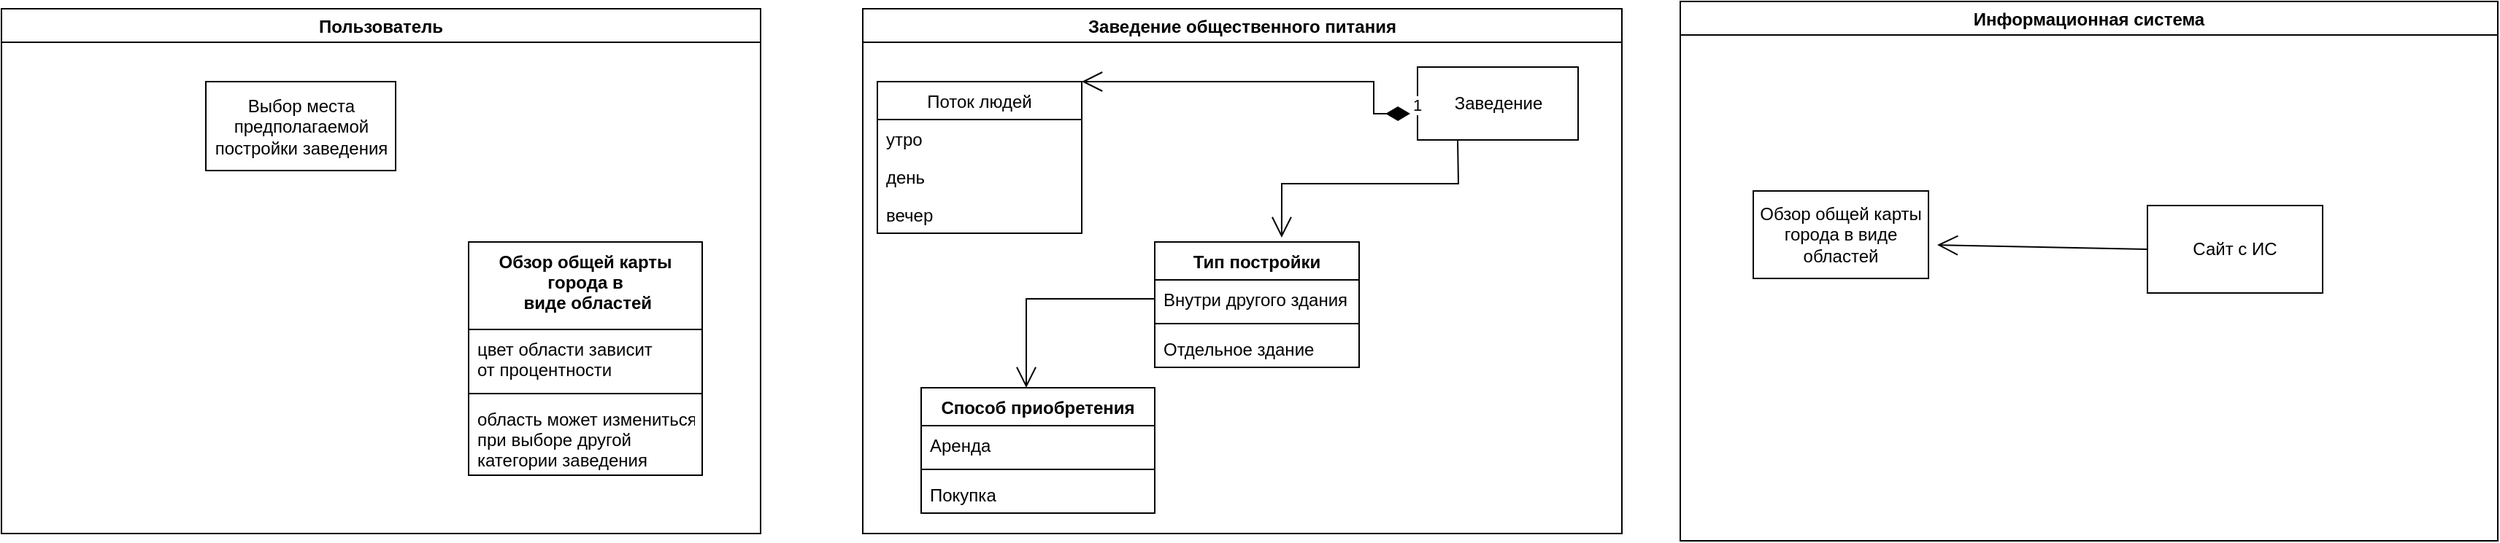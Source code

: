 <mxfile version="20.6.2" type="github">
  <diagram id="f5yUyD6KKq8jayXpuYPE" name="Страница 1">
    <mxGraphModel dx="1662" dy="794" grid="1" gridSize="10" guides="1" tooltips="1" connect="1" arrows="1" fold="1" page="1" pageScale="1" pageWidth="2339" pageHeight="3300" math="0" shadow="0">
      <root>
        <mxCell id="0" />
        <mxCell id="1" parent="0" />
        <mxCell id="iyEZ0BcaZ3wanud6Fexl-11" value="Пользователь" style="swimlane;fillColor=#FFFFFF;startSize=23;" parent="1" vertex="1">
          <mxGeometry x="20" y="10" width="520" height="360" as="geometry" />
        </mxCell>
        <mxCell id="xzQSS38ygDuXOROJ9pQp-28" value="Обзор общей карты &#xa;города в&#xa; виде областей" style="swimlane;fontStyle=1;align=center;verticalAlign=top;childLayout=stackLayout;horizontal=1;startSize=60;horizontalStack=0;resizeParent=1;resizeParentMax=0;resizeLast=0;collapsible=1;marginBottom=0;" parent="iyEZ0BcaZ3wanud6Fexl-11" vertex="1">
          <mxGeometry x="320" y="160" width="160" height="160" as="geometry">
            <mxRectangle x="310" y="40" width="160" height="60" as="alternateBounds" />
          </mxGeometry>
        </mxCell>
        <mxCell id="xzQSS38ygDuXOROJ9pQp-29" value="цвет области зависит &#xa;от процентности" style="text;strokeColor=none;fillColor=none;align=left;verticalAlign=top;spacingLeft=4;spacingRight=4;overflow=hidden;rotatable=0;points=[[0,0.5],[1,0.5]];portConstraint=eastwest;" parent="xzQSS38ygDuXOROJ9pQp-28" vertex="1">
          <mxGeometry y="60" width="160" height="40" as="geometry" />
        </mxCell>
        <mxCell id="xzQSS38ygDuXOROJ9pQp-30" value="" style="line;strokeWidth=1;fillColor=none;align=left;verticalAlign=middle;spacingTop=-1;spacingLeft=3;spacingRight=3;rotatable=0;labelPosition=right;points=[];portConstraint=eastwest;strokeColor=inherit;" parent="xzQSS38ygDuXOROJ9pQp-28" vertex="1">
          <mxGeometry y="100" width="160" height="8" as="geometry" />
        </mxCell>
        <mxCell id="xzQSS38ygDuXOROJ9pQp-31" value="область может измениться &#xa;при выборе другой&#xa;категории заведения&#xa;" style="text;strokeColor=none;fillColor=none;align=left;verticalAlign=top;spacingLeft=4;spacingRight=4;overflow=hidden;rotatable=0;points=[[0,0.5],[1,0.5]];portConstraint=eastwest;" parent="xzQSS38ygDuXOROJ9pQp-28" vertex="1">
          <mxGeometry y="108" width="160" height="52" as="geometry" />
        </mxCell>
        <mxCell id="xzQSS38ygDuXOROJ9pQp-37" value="Выбор места &lt;br&gt;предполагаемой&lt;br&gt;постройки заведения" style="html=1;" parent="iyEZ0BcaZ3wanud6Fexl-11" vertex="1">
          <mxGeometry x="140" y="50" width="130" height="61" as="geometry" />
        </mxCell>
        <mxCell id="iyEZ0BcaZ3wanud6Fexl-12" value="Заведение общественного питания" style="swimlane;fillColor=#FFFFFF;" parent="1" vertex="1">
          <mxGeometry x="610" y="10" width="520" height="360" as="geometry" />
        </mxCell>
        <mxCell id="wwn3d40SEtQBQKHxU6Fn-5" value="Заведение" style="html=1;" vertex="1" parent="iyEZ0BcaZ3wanud6Fexl-12">
          <mxGeometry x="380" y="40" width="110" height="50" as="geometry" />
        </mxCell>
        <mxCell id="wwn3d40SEtQBQKHxU6Fn-10" value="Поток людей" style="swimlane;fontStyle=0;childLayout=stackLayout;horizontal=1;startSize=26;fillColor=none;horizontalStack=0;resizeParent=1;resizeParentMax=0;resizeLast=0;collapsible=1;marginBottom=0;" vertex="1" parent="iyEZ0BcaZ3wanud6Fexl-12">
          <mxGeometry x="10" y="50" width="140" height="104" as="geometry" />
        </mxCell>
        <mxCell id="wwn3d40SEtQBQKHxU6Fn-11" value="утро    " style="text;strokeColor=none;fillColor=none;align=left;verticalAlign=top;spacingLeft=4;spacingRight=4;overflow=hidden;rotatable=0;points=[[0,0.5],[1,0.5]];portConstraint=eastwest;" vertex="1" parent="wwn3d40SEtQBQKHxU6Fn-10">
          <mxGeometry y="26" width="140" height="26" as="geometry" />
        </mxCell>
        <mxCell id="wwn3d40SEtQBQKHxU6Fn-12" value="день" style="text;strokeColor=none;fillColor=none;align=left;verticalAlign=top;spacingLeft=4;spacingRight=4;overflow=hidden;rotatable=0;points=[[0,0.5],[1,0.5]];portConstraint=eastwest;" vertex="1" parent="wwn3d40SEtQBQKHxU6Fn-10">
          <mxGeometry y="52" width="140" height="26" as="geometry" />
        </mxCell>
        <mxCell id="wwn3d40SEtQBQKHxU6Fn-13" value="вечер" style="text;strokeColor=none;fillColor=none;align=left;verticalAlign=top;spacingLeft=4;spacingRight=4;overflow=hidden;rotatable=0;points=[[0,0.5],[1,0.5]];portConstraint=eastwest;" vertex="1" parent="wwn3d40SEtQBQKHxU6Fn-10">
          <mxGeometry y="78" width="140" height="26" as="geometry" />
        </mxCell>
        <mxCell id="wwn3d40SEtQBQKHxU6Fn-18" value="Тип постройки" style="swimlane;fontStyle=1;align=center;verticalAlign=top;childLayout=stackLayout;horizontal=1;startSize=26;horizontalStack=0;resizeParent=1;resizeParentMax=0;resizeLast=0;collapsible=1;marginBottom=0;" vertex="1" parent="iyEZ0BcaZ3wanud6Fexl-12">
          <mxGeometry x="200" y="160" width="140" height="86" as="geometry" />
        </mxCell>
        <mxCell id="wwn3d40SEtQBQKHxU6Fn-19" value="Внутри другого здания" style="text;strokeColor=none;fillColor=none;align=left;verticalAlign=top;spacingLeft=4;spacingRight=4;overflow=hidden;rotatable=0;points=[[0,0.5],[1,0.5]];portConstraint=eastwest;" vertex="1" parent="wwn3d40SEtQBQKHxU6Fn-18">
          <mxGeometry y="26" width="140" height="26" as="geometry" />
        </mxCell>
        <mxCell id="wwn3d40SEtQBQKHxU6Fn-20" value="" style="line;strokeWidth=1;fillColor=none;align=left;verticalAlign=middle;spacingTop=-1;spacingLeft=3;spacingRight=3;rotatable=0;labelPosition=right;points=[];portConstraint=eastwest;strokeColor=inherit;" vertex="1" parent="wwn3d40SEtQBQKHxU6Fn-18">
          <mxGeometry y="52" width="140" height="8" as="geometry" />
        </mxCell>
        <mxCell id="wwn3d40SEtQBQKHxU6Fn-21" value="Отдельное здание" style="text;strokeColor=none;fillColor=none;align=left;verticalAlign=top;spacingLeft=4;spacingRight=4;overflow=hidden;rotatable=0;points=[[0,0.5],[1,0.5]];portConstraint=eastwest;" vertex="1" parent="wwn3d40SEtQBQKHxU6Fn-18">
          <mxGeometry y="60" width="140" height="26" as="geometry" />
        </mxCell>
        <mxCell id="wwn3d40SEtQBQKHxU6Fn-24" value="Способ приобретения" style="swimlane;fontStyle=1;align=center;verticalAlign=top;childLayout=stackLayout;horizontal=1;startSize=26;horizontalStack=0;resizeParent=1;resizeParentMax=0;resizeLast=0;collapsible=1;marginBottom=0;" vertex="1" parent="iyEZ0BcaZ3wanud6Fexl-12">
          <mxGeometry x="40" y="260" width="160" height="86" as="geometry" />
        </mxCell>
        <mxCell id="wwn3d40SEtQBQKHxU6Fn-25" value="Аренда" style="text;strokeColor=none;fillColor=none;align=left;verticalAlign=top;spacingLeft=4;spacingRight=4;overflow=hidden;rotatable=0;points=[[0,0.5],[1,0.5]];portConstraint=eastwest;" vertex="1" parent="wwn3d40SEtQBQKHxU6Fn-24">
          <mxGeometry y="26" width="160" height="26" as="geometry" />
        </mxCell>
        <mxCell id="wwn3d40SEtQBQKHxU6Fn-26" value="" style="line;strokeWidth=1;fillColor=none;align=left;verticalAlign=middle;spacingTop=-1;spacingLeft=3;spacingRight=3;rotatable=0;labelPosition=right;points=[];portConstraint=eastwest;strokeColor=inherit;" vertex="1" parent="wwn3d40SEtQBQKHxU6Fn-24">
          <mxGeometry y="52" width="160" height="8" as="geometry" />
        </mxCell>
        <mxCell id="wwn3d40SEtQBQKHxU6Fn-27" value="Покупка" style="text;strokeColor=none;fillColor=none;align=left;verticalAlign=top;spacingLeft=4;spacingRight=4;overflow=hidden;rotatable=0;points=[[0,0.5],[1,0.5]];portConstraint=eastwest;" vertex="1" parent="wwn3d40SEtQBQKHxU6Fn-24">
          <mxGeometry y="60" width="160" height="26" as="geometry" />
        </mxCell>
        <mxCell id="wwn3d40SEtQBQKHxU6Fn-28" value="" style="endArrow=open;endFill=1;endSize=12;html=1;rounded=0;exitX=0;exitY=0.5;exitDx=0;exitDy=0;entryX=0.45;entryY=0;entryDx=0;entryDy=0;entryPerimeter=0;" edge="1" parent="iyEZ0BcaZ3wanud6Fexl-12" source="wwn3d40SEtQBQKHxU6Fn-19" target="wwn3d40SEtQBQKHxU6Fn-24">
          <mxGeometry width="160" relative="1" as="geometry">
            <mxPoint x="150" y="300" as="sourcePoint" />
            <mxPoint x="310" y="300" as="targetPoint" />
            <Array as="points">
              <mxPoint x="112" y="199" />
            </Array>
          </mxGeometry>
        </mxCell>
        <mxCell id="wwn3d40SEtQBQKHxU6Fn-30" value="1" style="endArrow=open;html=1;endSize=12;startArrow=diamondThin;startSize=14;startFill=1;edgeStyle=orthogonalEdgeStyle;align=left;verticalAlign=bottom;rounded=0;exitX=-0.045;exitY=0.64;exitDx=0;exitDy=0;exitPerimeter=0;entryX=1;entryY=0;entryDx=0;entryDy=0;" edge="1" parent="iyEZ0BcaZ3wanud6Fexl-12" source="wwn3d40SEtQBQKHxU6Fn-5" target="wwn3d40SEtQBQKHxU6Fn-10">
          <mxGeometry x="-1" y="3" relative="1" as="geometry">
            <mxPoint x="250" y="140" as="sourcePoint" />
            <mxPoint x="190" y="60" as="targetPoint" />
            <Array as="points">
              <mxPoint x="350" y="72" />
              <mxPoint x="350" y="50" />
              <mxPoint x="170" y="50" />
            </Array>
          </mxGeometry>
        </mxCell>
        <mxCell id="wwn3d40SEtQBQKHxU6Fn-31" value="" style="endArrow=open;endFill=1;endSize=12;html=1;rounded=0;exitX=0.25;exitY=1;exitDx=0;exitDy=0;entryX=0.621;entryY=-0.035;entryDx=0;entryDy=0;entryPerimeter=0;" edge="1" parent="iyEZ0BcaZ3wanud6Fexl-12" source="wwn3d40SEtQBQKHxU6Fn-5" target="wwn3d40SEtQBQKHxU6Fn-18">
          <mxGeometry width="160" relative="1" as="geometry">
            <mxPoint x="330" y="120" as="sourcePoint" />
            <mxPoint x="490" y="120" as="targetPoint" />
            <Array as="points">
              <mxPoint x="408" y="120" />
              <mxPoint x="287" y="120" />
            </Array>
          </mxGeometry>
        </mxCell>
        <mxCell id="iyEZ0BcaZ3wanud6Fexl-13" value="Информационная система" style="swimlane;fillColor=#FFFFFF;" parent="1" vertex="1">
          <mxGeometry x="1170" y="5" width="560" height="370" as="geometry" />
        </mxCell>
        <mxCell id="iyEZ0BcaZ3wanud6Fexl-15" value="Сайт с ИС" style="rounded=0;whiteSpace=wrap;html=1;fillColor=#FFFFFF;" parent="iyEZ0BcaZ3wanud6Fexl-13" vertex="1">
          <mxGeometry x="320" y="140" width="120" height="60" as="geometry" />
        </mxCell>
        <mxCell id="iyEZ0BcaZ3wanud6Fexl-16" value="Обзор общей карты города в виде областей" style="rounded=0;whiteSpace=wrap;html=1;fillColor=#FFFFFF;" parent="iyEZ0BcaZ3wanud6Fexl-13" vertex="1">
          <mxGeometry x="50" y="130" width="120" height="60" as="geometry" />
        </mxCell>
        <mxCell id="xzQSS38ygDuXOROJ9pQp-22" value="" style="endArrow=open;endFill=1;endSize=12;html=1;rounded=0;exitX=0;exitY=0.5;exitDx=0;exitDy=0;entryX=1.05;entryY=0.617;entryDx=0;entryDy=0;entryPerimeter=0;" parent="iyEZ0BcaZ3wanud6Fexl-13" source="iyEZ0BcaZ3wanud6Fexl-15" target="iyEZ0BcaZ3wanud6Fexl-16" edge="1">
          <mxGeometry width="160" relative="1" as="geometry">
            <mxPoint x="-190" y="110" as="sourcePoint" />
            <mxPoint x="-30" y="110" as="targetPoint" />
          </mxGeometry>
        </mxCell>
      </root>
    </mxGraphModel>
  </diagram>
</mxfile>
